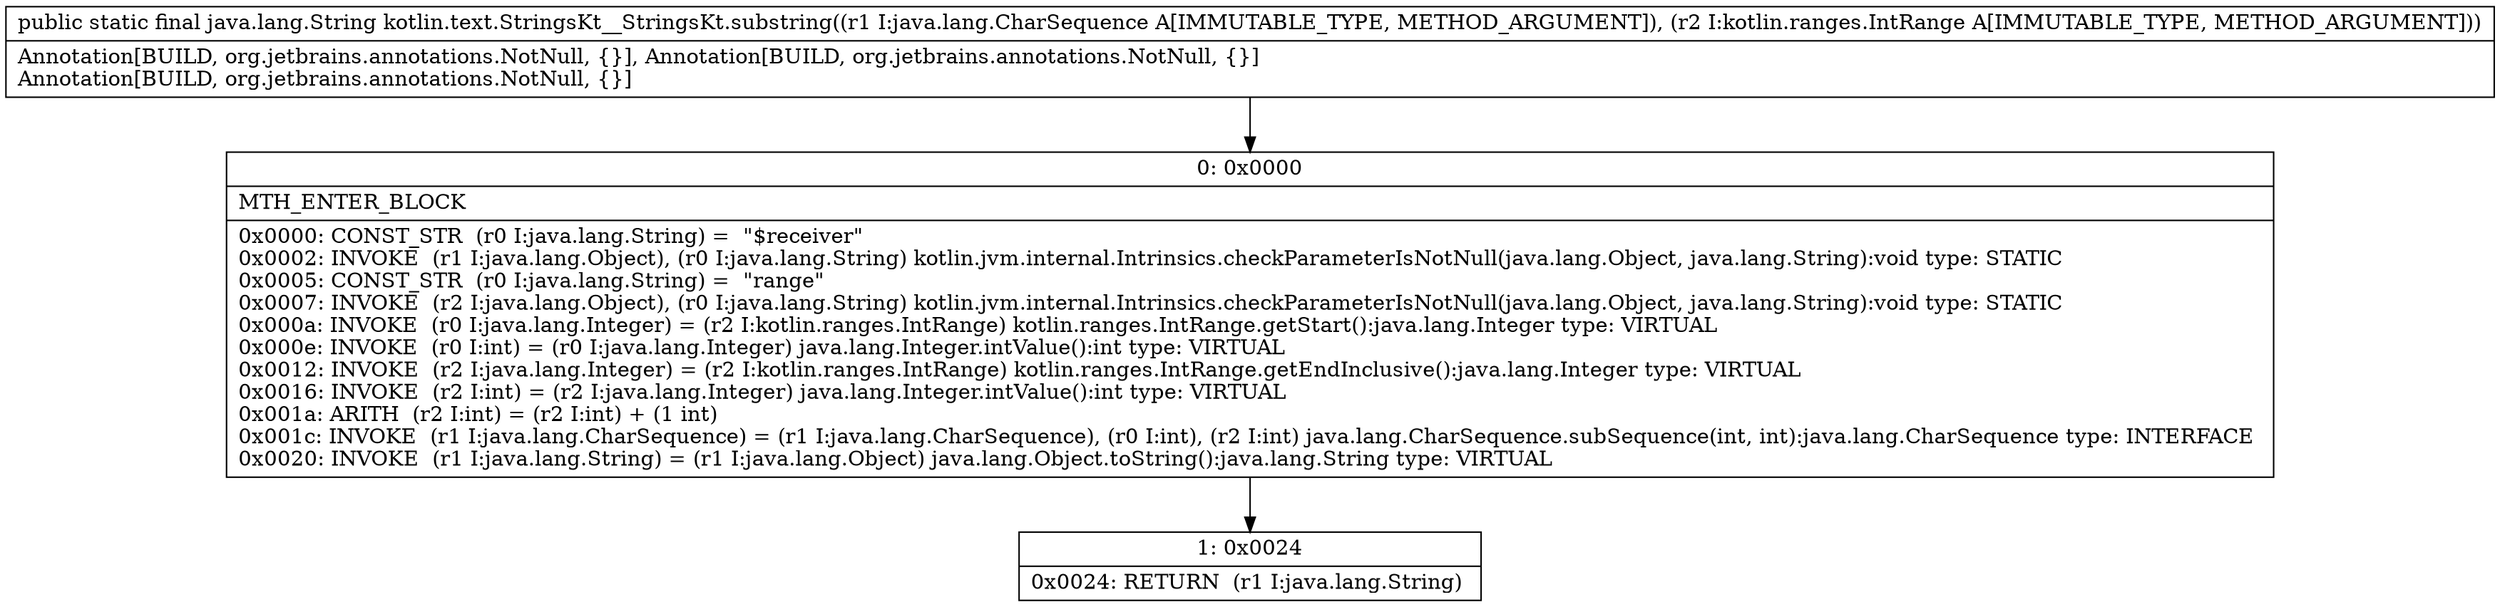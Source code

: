 digraph "CFG forkotlin.text.StringsKt__StringsKt.substring(Ljava\/lang\/CharSequence;Lkotlin\/ranges\/IntRange;)Ljava\/lang\/String;" {
Node_0 [shape=record,label="{0\:\ 0x0000|MTH_ENTER_BLOCK\l|0x0000: CONST_STR  (r0 I:java.lang.String) =  \"$receiver\" \l0x0002: INVOKE  (r1 I:java.lang.Object), (r0 I:java.lang.String) kotlin.jvm.internal.Intrinsics.checkParameterIsNotNull(java.lang.Object, java.lang.String):void type: STATIC \l0x0005: CONST_STR  (r0 I:java.lang.String) =  \"range\" \l0x0007: INVOKE  (r2 I:java.lang.Object), (r0 I:java.lang.String) kotlin.jvm.internal.Intrinsics.checkParameterIsNotNull(java.lang.Object, java.lang.String):void type: STATIC \l0x000a: INVOKE  (r0 I:java.lang.Integer) = (r2 I:kotlin.ranges.IntRange) kotlin.ranges.IntRange.getStart():java.lang.Integer type: VIRTUAL \l0x000e: INVOKE  (r0 I:int) = (r0 I:java.lang.Integer) java.lang.Integer.intValue():int type: VIRTUAL \l0x0012: INVOKE  (r2 I:java.lang.Integer) = (r2 I:kotlin.ranges.IntRange) kotlin.ranges.IntRange.getEndInclusive():java.lang.Integer type: VIRTUAL \l0x0016: INVOKE  (r2 I:int) = (r2 I:java.lang.Integer) java.lang.Integer.intValue():int type: VIRTUAL \l0x001a: ARITH  (r2 I:int) = (r2 I:int) + (1 int) \l0x001c: INVOKE  (r1 I:java.lang.CharSequence) = (r1 I:java.lang.CharSequence), (r0 I:int), (r2 I:int) java.lang.CharSequence.subSequence(int, int):java.lang.CharSequence type: INTERFACE \l0x0020: INVOKE  (r1 I:java.lang.String) = (r1 I:java.lang.Object) java.lang.Object.toString():java.lang.String type: VIRTUAL \l}"];
Node_1 [shape=record,label="{1\:\ 0x0024|0x0024: RETURN  (r1 I:java.lang.String) \l}"];
MethodNode[shape=record,label="{public static final java.lang.String kotlin.text.StringsKt__StringsKt.substring((r1 I:java.lang.CharSequence A[IMMUTABLE_TYPE, METHOD_ARGUMENT]), (r2 I:kotlin.ranges.IntRange A[IMMUTABLE_TYPE, METHOD_ARGUMENT]))  | Annotation[BUILD, org.jetbrains.annotations.NotNull, \{\}], Annotation[BUILD, org.jetbrains.annotations.NotNull, \{\}]\lAnnotation[BUILD, org.jetbrains.annotations.NotNull, \{\}]\l}"];
MethodNode -> Node_0;
Node_0 -> Node_1;
}

